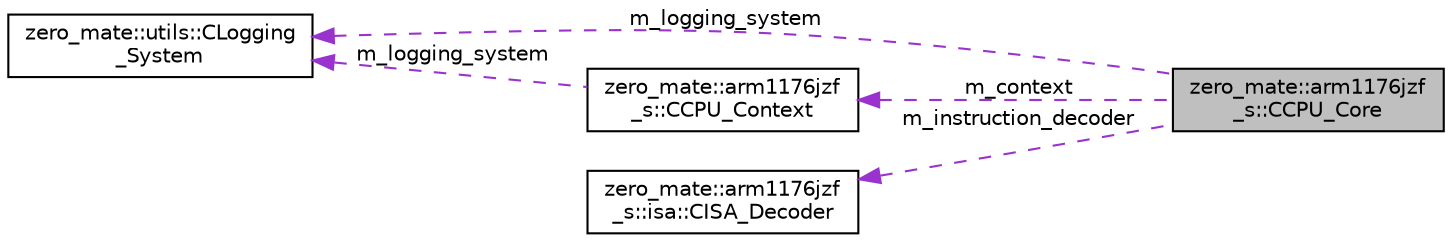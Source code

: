 digraph "zero_mate::arm1176jzf_s::CCPU_Core"
{
 // LATEX_PDF_SIZE
  bgcolor="transparent";
  edge [fontname="Helvetica",fontsize="10",labelfontname="Helvetica",labelfontsize="10"];
  node [fontname="Helvetica",fontsize="10",shape=record];
  rankdir="LR";
  Node1 [label="zero_mate::arm1176jzf\l_s::CCPU_Core",height=0.2,width=0.4,color="black", fillcolor="grey75", style="filled", fontcolor="black",tooltip="CPU core of Raspberry Pi Zero."];
  Node2 -> Node1 [dir="back",color="darkorchid3",fontsize="10",style="dashed",label=" m_context" ,fontname="Helvetica"];
  Node2 [label="zero_mate::arm1176jzf\l_s::CCPU_Context",height=0.2,width=0.4,color="black",URL="$classzero__mate_1_1arm1176jzf__s_1_1CCPU__Context.html",tooltip=" "];
  Node3 -> Node2 [dir="back",color="darkorchid3",fontsize="10",style="dashed",label=" m_logging_system" ,fontname="Helvetica"];
  Node3 [label="zero_mate::utils::CLogging\l_System",height=0.2,width=0.4,color="black",URL="$classzero__mate_1_1utils_1_1CLogging__System.html",tooltip=" "];
  Node4 -> Node1 [dir="back",color="darkorchid3",fontsize="10",style="dashed",label=" m_instruction_decoder" ,fontname="Helvetica"];
  Node4 [label="zero_mate::arm1176jzf\l_s::isa::CISA_Decoder",height=0.2,width=0.4,color="black",URL="$classzero__mate_1_1arm1176jzf__s_1_1isa_1_1CISA__Decoder.html",tooltip=" "];
  Node3 -> Node1 [dir="back",color="darkorchid3",fontsize="10",style="dashed",label=" m_logging_system" ,fontname="Helvetica"];
}
